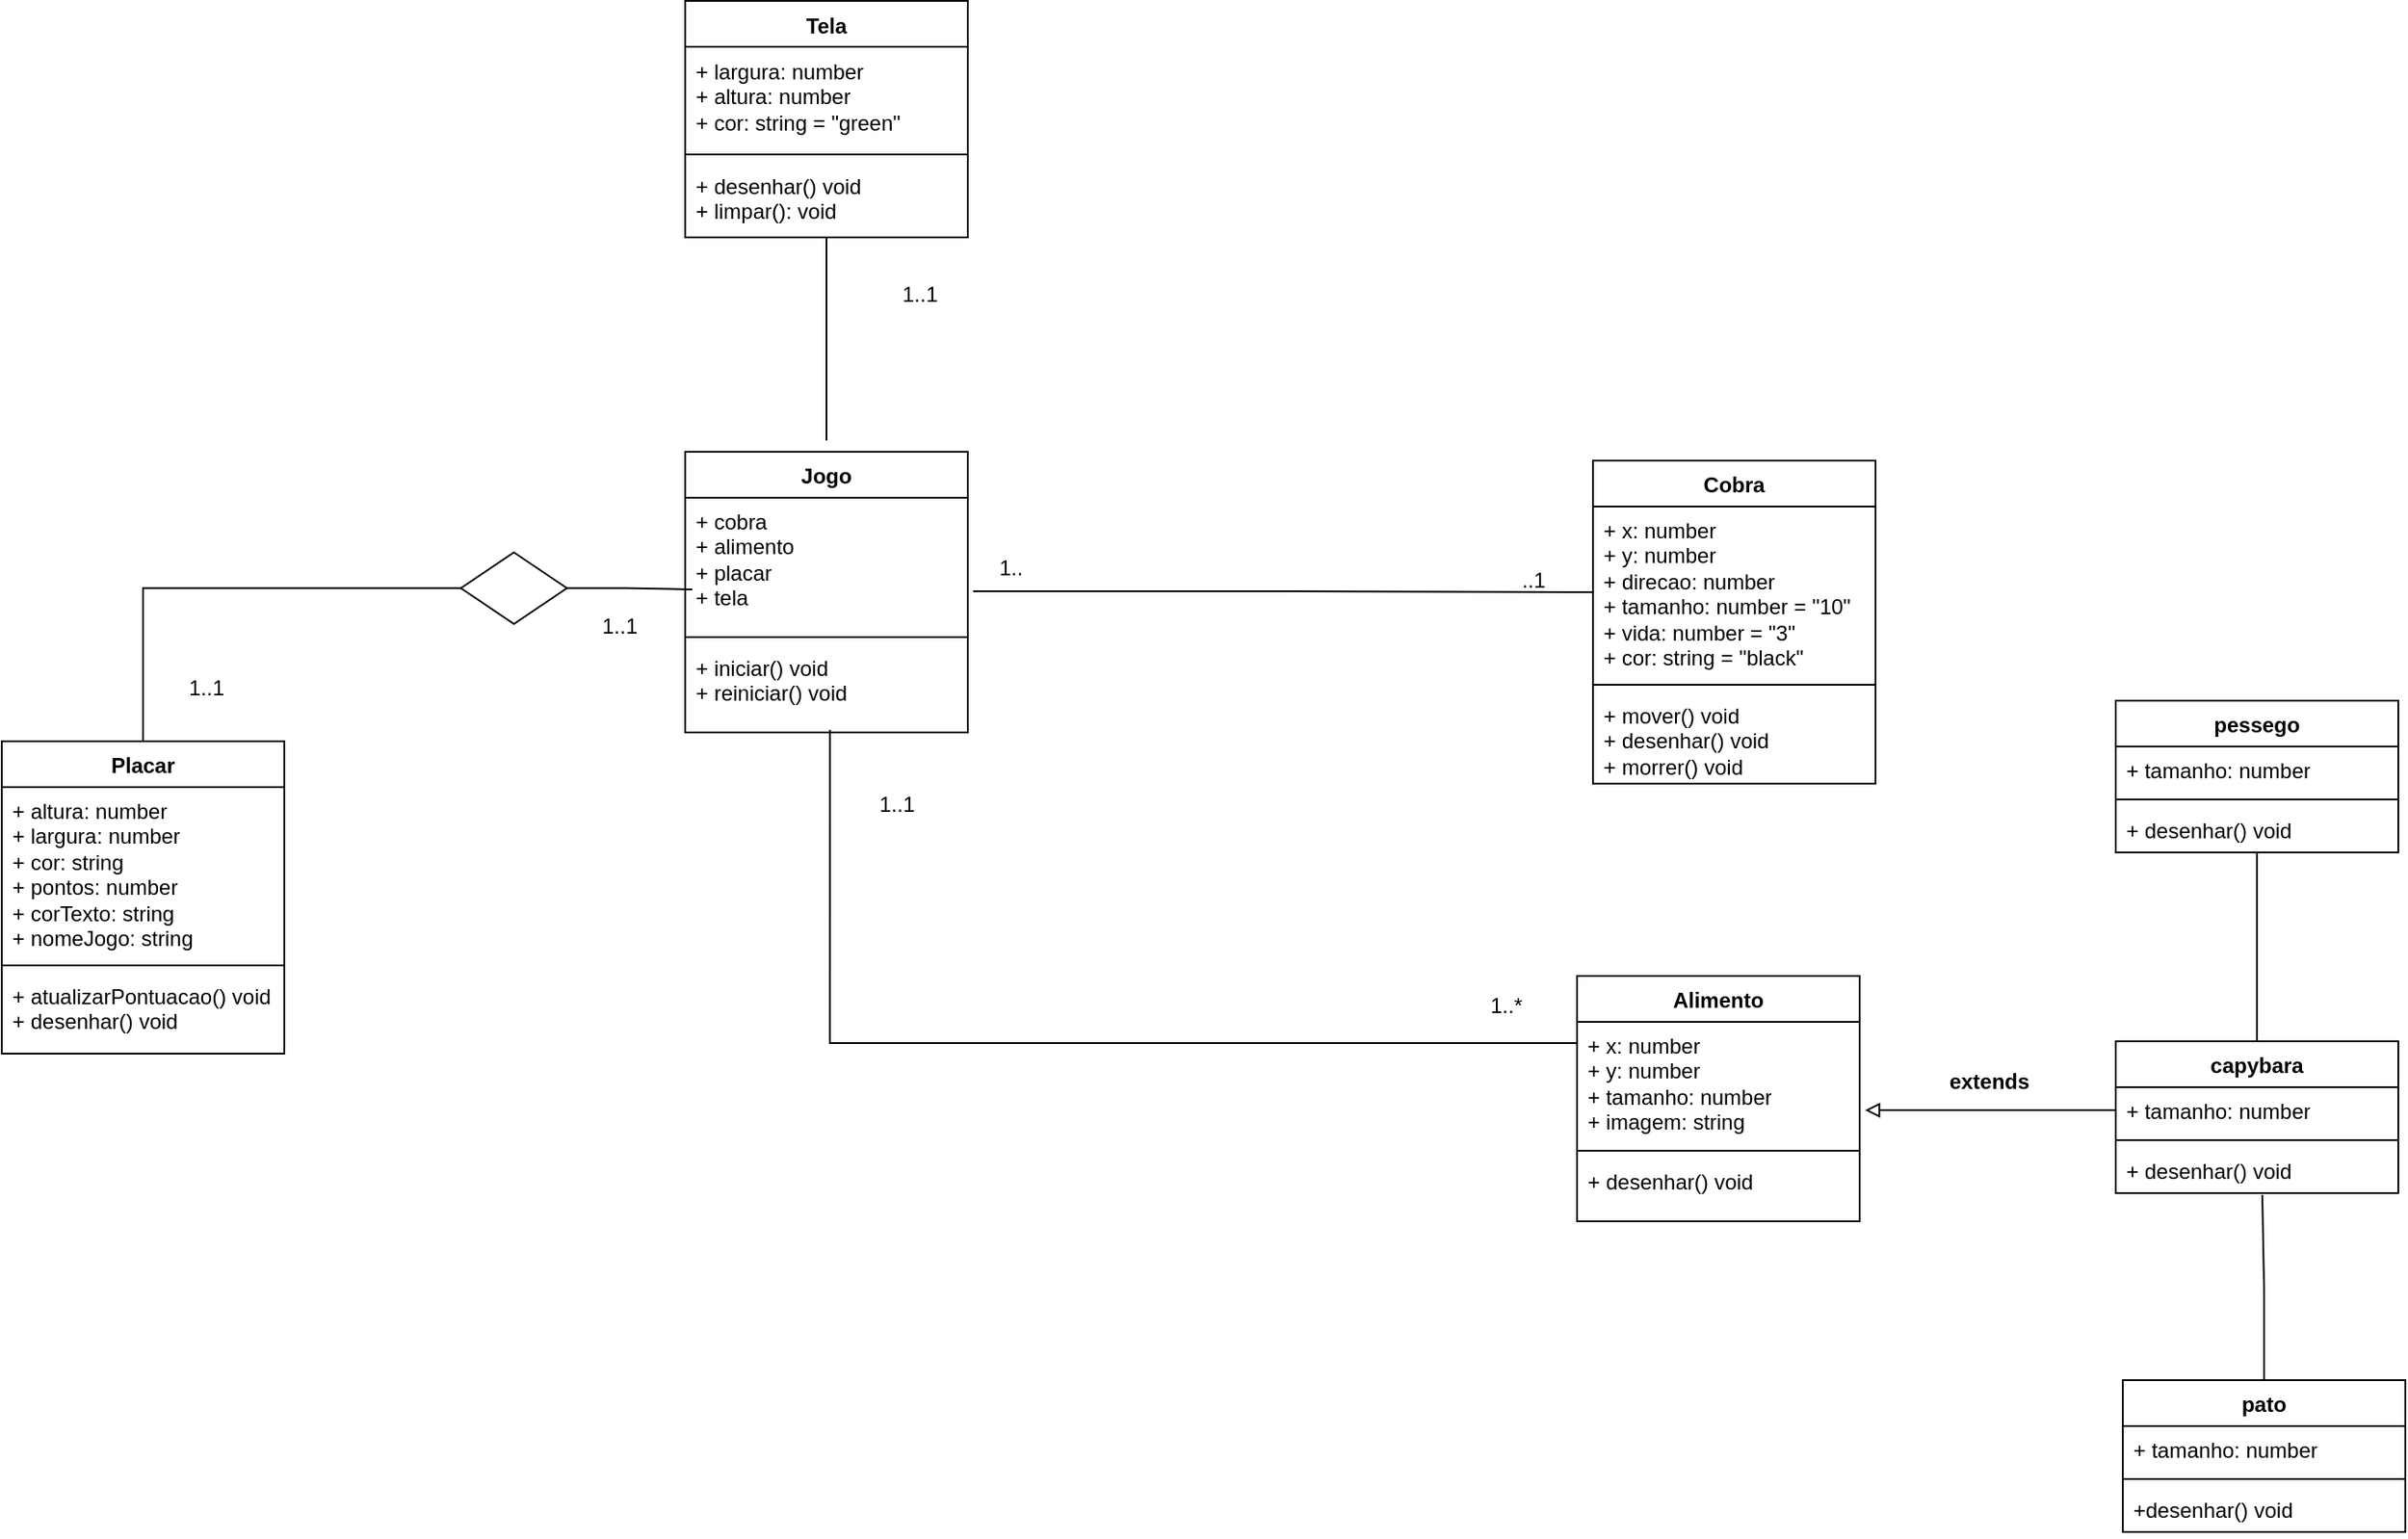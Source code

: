 <mxfile version="24.7.14">
  <diagram id="VhVZKTKOw_eeb4IVsAmx" name="Página-1">
    <mxGraphModel grid="0" page="0" gridSize="10" guides="1" tooltips="1" connect="1" arrows="1" fold="1" pageScale="1" pageWidth="827" pageHeight="1169" math="0" shadow="0">
      <root>
        <mxCell id="0" />
        <mxCell id="1" parent="0" />
        <mxCell id="J5oJSvLkzMDhDnf_ARa8-1" value="Cobra" style="swimlane;fontStyle=1;align=center;verticalAlign=top;childLayout=stackLayout;horizontal=1;startSize=26;horizontalStack=0;resizeParent=1;resizeParentMax=0;resizeLast=0;collapsible=1;marginBottom=0;whiteSpace=wrap;html=1;" vertex="1" parent="1">
          <mxGeometry x="289" y="-156" width="160" height="183" as="geometry" />
        </mxCell>
        <mxCell id="J5oJSvLkzMDhDnf_ARa8-2" value="+ x: number&amp;nbsp;&lt;div&gt;+ y: number&amp;nbsp;&lt;/div&gt;&lt;div&gt;+ direcao: number&lt;/div&gt;&lt;div&gt;+ tamanho: number = &quot;10&quot;&lt;/div&gt;&lt;div&gt;+ vida: number = &quot;3&quot;&lt;/div&gt;&lt;div&gt;+ cor: string = &quot;black&quot;&lt;/div&gt;" style="text;strokeColor=none;fillColor=none;align=left;verticalAlign=top;spacingLeft=4;spacingRight=4;overflow=hidden;rotatable=0;points=[[0,0.5],[1,0.5]];portConstraint=eastwest;whiteSpace=wrap;html=1;" vertex="1" parent="J5oJSvLkzMDhDnf_ARa8-1">
          <mxGeometry y="26" width="160" height="97" as="geometry" />
        </mxCell>
        <mxCell id="J5oJSvLkzMDhDnf_ARa8-3" value="" style="line;strokeWidth=1;fillColor=none;align=left;verticalAlign=middle;spacingTop=-1;spacingLeft=3;spacingRight=3;rotatable=0;labelPosition=right;points=[];portConstraint=eastwest;strokeColor=inherit;" vertex="1" parent="J5oJSvLkzMDhDnf_ARa8-1">
          <mxGeometry y="123" width="160" height="8" as="geometry" />
        </mxCell>
        <mxCell id="J5oJSvLkzMDhDnf_ARa8-4" value="+ mover() void&lt;div&gt;+ desenhar() void&lt;/div&gt;&lt;div&gt;+ morrer() void&lt;/div&gt;" style="text;strokeColor=none;fillColor=none;align=left;verticalAlign=top;spacingLeft=4;spacingRight=4;overflow=hidden;rotatable=0;points=[[0,0.5],[1,0.5]];portConstraint=eastwest;whiteSpace=wrap;html=1;" vertex="1" parent="J5oJSvLkzMDhDnf_ARa8-1">
          <mxGeometry y="131" width="160" height="52" as="geometry" />
        </mxCell>
        <mxCell id="wn2KJWDmwq23YS1XVBmP-16" style="edgeStyle=orthogonalEdgeStyle;rounded=0;orthogonalLoop=1;jettySize=auto;html=1;entryX=0.5;entryY=0;entryDx=0;entryDy=0;endArrow=none;endFill=0;" edge="1" parent="1" source="Ea1lsiY2Q7gKWcmrhHTC-37" target="J5oJSvLkzMDhDnf_ARa8-13">
          <mxGeometry relative="1" as="geometry" />
        </mxCell>
        <mxCell id="J5oJSvLkzMDhDnf_ARa8-5" value="Jogo" style="swimlane;fontStyle=1;align=center;verticalAlign=top;childLayout=stackLayout;horizontal=1;startSize=26;horizontalStack=0;resizeParent=1;resizeParentMax=0;resizeLast=0;collapsible=1;marginBottom=0;whiteSpace=wrap;html=1;" vertex="1" parent="1">
          <mxGeometry x="-225" y="-161" width="160" height="159" as="geometry" />
        </mxCell>
        <mxCell id="J5oJSvLkzMDhDnf_ARa8-6" value="+ cobra&lt;div&gt;+ alimento&lt;/div&gt;&lt;div&gt;+ placar&lt;/div&gt;&lt;div&gt;+ tela&lt;/div&gt;" style="text;strokeColor=none;fillColor=none;align=left;verticalAlign=top;spacingLeft=4;spacingRight=4;overflow=hidden;rotatable=0;points=[[0,0.5],[1,0.5]];portConstraint=eastwest;whiteSpace=wrap;html=1;" vertex="1" parent="J5oJSvLkzMDhDnf_ARa8-5">
          <mxGeometry y="26" width="160" height="75" as="geometry" />
        </mxCell>
        <mxCell id="J5oJSvLkzMDhDnf_ARa8-7" value="" style="line;strokeWidth=1;fillColor=none;align=left;verticalAlign=middle;spacingTop=-1;spacingLeft=3;spacingRight=3;rotatable=0;labelPosition=right;points=[];portConstraint=eastwest;strokeColor=inherit;" vertex="1" parent="J5oJSvLkzMDhDnf_ARa8-5">
          <mxGeometry y="101" width="160" height="8" as="geometry" />
        </mxCell>
        <mxCell id="J5oJSvLkzMDhDnf_ARa8-8" value="+ iniciar() void&lt;div&gt;+ reiniciar() void&lt;/div&gt;" style="text;strokeColor=none;fillColor=none;align=left;verticalAlign=top;spacingLeft=4;spacingRight=4;overflow=hidden;rotatable=0;points=[[0,0.5],[1,0.5]];portConstraint=eastwest;whiteSpace=wrap;html=1;" vertex="1" parent="J5oJSvLkzMDhDnf_ARa8-5">
          <mxGeometry y="109" width="160" height="50" as="geometry" />
        </mxCell>
        <mxCell id="wn2KJWDmwq23YS1XVBmP-18" style="edgeStyle=orthogonalEdgeStyle;rounded=0;orthogonalLoop=1;jettySize=auto;html=1;entryX=0.512;entryY=0.969;entryDx=0;entryDy=0;entryPerimeter=0;endArrow=none;endFill=0;" edge="1" parent="1" source="J5oJSvLkzMDhDnf_ARa8-9" target="J5oJSvLkzMDhDnf_ARa8-8">
          <mxGeometry relative="1" as="geometry">
            <mxPoint x="-143" y="18" as="targetPoint" />
            <Array as="points">
              <mxPoint x="-143" y="174" />
            </Array>
          </mxGeometry>
        </mxCell>
        <mxCell id="J5oJSvLkzMDhDnf_ARa8-9" value="Alimento" style="swimlane;fontStyle=1;align=center;verticalAlign=top;childLayout=stackLayout;horizontal=1;startSize=26;horizontalStack=0;resizeParent=1;resizeParentMax=0;resizeLast=0;collapsible=1;marginBottom=0;whiteSpace=wrap;html=1;" vertex="1" parent="1">
          <mxGeometry x="280" y="136" width="160" height="139" as="geometry" />
        </mxCell>
        <mxCell id="J5oJSvLkzMDhDnf_ARa8-10" value="+ x: number&lt;div&gt;+ y: number&amp;nbsp;&lt;div&gt;+ tamanho: number&lt;/div&gt;&lt;/div&gt;&lt;div&gt;+ imagem: string&lt;/div&gt;" style="text;strokeColor=none;fillColor=none;align=left;verticalAlign=top;spacingLeft=4;spacingRight=4;overflow=hidden;rotatable=0;points=[[0,0.5],[1,0.5]];portConstraint=eastwest;whiteSpace=wrap;html=1;" vertex="1" parent="J5oJSvLkzMDhDnf_ARa8-9">
          <mxGeometry y="26" width="160" height="69" as="geometry" />
        </mxCell>
        <mxCell id="J5oJSvLkzMDhDnf_ARa8-11" value="" style="line;strokeWidth=1;fillColor=none;align=left;verticalAlign=middle;spacingTop=-1;spacingLeft=3;spacingRight=3;rotatable=0;labelPosition=right;points=[];portConstraint=eastwest;strokeColor=inherit;" vertex="1" parent="J5oJSvLkzMDhDnf_ARa8-9">
          <mxGeometry y="95" width="160" height="8" as="geometry" />
        </mxCell>
        <mxCell id="J5oJSvLkzMDhDnf_ARa8-12" value="&lt;div&gt;+ desenhar() void&lt;/div&gt;" style="text;strokeColor=none;fillColor=none;align=left;verticalAlign=top;spacingLeft=4;spacingRight=4;overflow=hidden;rotatable=0;points=[[0,0.5],[1,0.5]];portConstraint=eastwest;whiteSpace=wrap;html=1;" vertex="1" parent="J5oJSvLkzMDhDnf_ARa8-9">
          <mxGeometry y="103" width="160" height="36" as="geometry" />
        </mxCell>
        <mxCell id="J5oJSvLkzMDhDnf_ARa8-13" value="Placar" style="swimlane;fontStyle=1;align=center;verticalAlign=top;childLayout=stackLayout;horizontal=1;startSize=26;horizontalStack=0;resizeParent=1;resizeParentMax=0;resizeLast=0;collapsible=1;marginBottom=0;whiteSpace=wrap;html=1;" vertex="1" parent="1">
          <mxGeometry x="-612" y="3" width="160" height="177" as="geometry" />
        </mxCell>
        <mxCell id="J5oJSvLkzMDhDnf_ARa8-14" value="&lt;div&gt;+ altura: number&lt;/div&gt;&lt;div&gt;+ largura: number&lt;/div&gt;&lt;div&gt;+ cor: string&lt;/div&gt;&lt;div&gt;+ pontos: number&lt;/div&gt;&lt;div&gt;+ corTexto: string&lt;/div&gt;&lt;div&gt;+ nomeJogo: string&lt;/div&gt;" style="text;strokeColor=none;fillColor=none;align=left;verticalAlign=top;spacingLeft=4;spacingRight=4;overflow=hidden;rotatable=0;points=[[0,0.5],[1,0.5]];portConstraint=eastwest;whiteSpace=wrap;html=1;" vertex="1" parent="J5oJSvLkzMDhDnf_ARa8-13">
          <mxGeometry y="26" width="160" height="97" as="geometry" />
        </mxCell>
        <mxCell id="J5oJSvLkzMDhDnf_ARa8-15" value="" style="line;strokeWidth=1;fillColor=none;align=left;verticalAlign=middle;spacingTop=-1;spacingLeft=3;spacingRight=3;rotatable=0;labelPosition=right;points=[];portConstraint=eastwest;strokeColor=inherit;" vertex="1" parent="J5oJSvLkzMDhDnf_ARa8-13">
          <mxGeometry y="123" width="160" height="8" as="geometry" />
        </mxCell>
        <mxCell id="J5oJSvLkzMDhDnf_ARa8-16" value="+ atualizarPontuacao() void&lt;div&gt;+ desenhar() void&lt;/div&gt;" style="text;strokeColor=none;fillColor=none;align=left;verticalAlign=top;spacingLeft=4;spacingRight=4;overflow=hidden;rotatable=0;points=[[0,0.5],[1,0.5]];portConstraint=eastwest;whiteSpace=wrap;html=1;" vertex="1" parent="J5oJSvLkzMDhDnf_ARa8-13">
          <mxGeometry y="131" width="160" height="46" as="geometry" />
        </mxCell>
        <mxCell id="wn2KJWDmwq23YS1XVBmP-17" style="edgeStyle=orthogonalEdgeStyle;rounded=0;orthogonalLoop=1;jettySize=auto;html=1;endArrow=none;endFill=0;" edge="1" parent="1" source="J5oJSvLkzMDhDnf_ARa8-21">
          <mxGeometry relative="1" as="geometry">
            <mxPoint x="-145" y="-167.364" as="targetPoint" />
          </mxGeometry>
        </mxCell>
        <mxCell id="J5oJSvLkzMDhDnf_ARa8-21" value="Tela" style="swimlane;fontStyle=1;align=center;verticalAlign=top;childLayout=stackLayout;horizontal=1;startSize=26;horizontalStack=0;resizeParent=1;resizeParentMax=0;resizeLast=0;collapsible=1;marginBottom=0;whiteSpace=wrap;html=1;" vertex="1" parent="1">
          <mxGeometry x="-225" y="-416.5" width="160" height="134" as="geometry" />
        </mxCell>
        <mxCell id="J5oJSvLkzMDhDnf_ARa8-22" value="&lt;div&gt;+ largura: number&lt;/div&gt;&lt;div&gt;+ altura: number&lt;/div&gt;&lt;div&gt;+ cor: string = &quot;green&quot;&lt;/div&gt;" style="text;strokeColor=none;fillColor=none;align=left;verticalAlign=top;spacingLeft=4;spacingRight=4;overflow=hidden;rotatable=0;points=[[0,0.5],[1,0.5]];portConstraint=eastwest;whiteSpace=wrap;html=1;" vertex="1" parent="J5oJSvLkzMDhDnf_ARa8-21">
          <mxGeometry y="26" width="160" height="57" as="geometry" />
        </mxCell>
        <mxCell id="J5oJSvLkzMDhDnf_ARa8-23" value="" style="line;strokeWidth=1;fillColor=none;align=left;verticalAlign=middle;spacingTop=-1;spacingLeft=3;spacingRight=3;rotatable=0;labelPosition=right;points=[];portConstraint=eastwest;strokeColor=inherit;" vertex="1" parent="J5oJSvLkzMDhDnf_ARa8-21">
          <mxGeometry y="83" width="160" height="8" as="geometry" />
        </mxCell>
        <mxCell id="J5oJSvLkzMDhDnf_ARa8-24" value="&lt;div&gt;+ desenhar() void&lt;br&gt;+ limpar(): void&lt;/div&gt;" style="text;strokeColor=none;fillColor=none;align=left;verticalAlign=top;spacingLeft=4;spacingRight=4;overflow=hidden;rotatable=0;points=[[0,0.5],[1,0.5]];portConstraint=eastwest;whiteSpace=wrap;html=1;" vertex="1" parent="J5oJSvLkzMDhDnf_ARa8-21">
          <mxGeometry y="91" width="160" height="43" as="geometry" />
        </mxCell>
        <mxCell id="wn2KJWDmwq23YS1XVBmP-7" style="edgeStyle=orthogonalEdgeStyle;rounded=0;orthogonalLoop=1;jettySize=auto;html=1;startArrow=none;startFill=0;shadow=0;endArrow=none;endFill=0;exitX=1.019;exitY=0.707;exitDx=0;exitDy=0;exitPerimeter=0;" edge="1" parent="1" source="J5oJSvLkzMDhDnf_ARa8-6" target="J5oJSvLkzMDhDnf_ARa8-2">
          <mxGeometry relative="1" as="geometry">
            <mxPoint x="54" y="-84" as="sourcePoint" />
          </mxGeometry>
        </mxCell>
        <mxCell id="wn2KJWDmwq23YS1XVBmP-11" value="1.." style="text;html=1;align=center;verticalAlign=middle;resizable=0;points=[];autosize=1;strokeColor=none;fillColor=none;" vertex="1" parent="1">
          <mxGeometry x="-57" y="-108" width="31" height="26" as="geometry" />
        </mxCell>
        <mxCell id="wn2KJWDmwq23YS1XVBmP-13" value="1..1" style="text;html=1;align=center;verticalAlign=middle;whiteSpace=wrap;rounded=0;" vertex="1" parent="1">
          <mxGeometry x="-122" y="-265" width="60" height="30" as="geometry" />
        </mxCell>
        <mxCell id="7JTBmxtXtVpcZO_zdtaH-1" value="..1" style="text;html=1;align=center;verticalAlign=middle;resizable=0;points=[];autosize=1;strokeColor=none;fillColor=none;" vertex="1" parent="1">
          <mxGeometry x="239" y="-101" width="31" height="26" as="geometry" />
        </mxCell>
        <mxCell id="Ea1lsiY2Q7gKWcmrhHTC-1" value="1..1" style="text;html=1;align=center;verticalAlign=middle;whiteSpace=wrap;rounded=0;" vertex="1" parent="1">
          <mxGeometry x="-292" y="-77" width="60" height="30" as="geometry" />
        </mxCell>
        <mxCell id="Ea1lsiY2Q7gKWcmrhHTC-2" value="1..1" style="text;html=1;align=center;verticalAlign=middle;whiteSpace=wrap;rounded=0;" vertex="1" parent="1">
          <mxGeometry x="-526" y="-42" width="60" height="30" as="geometry" />
        </mxCell>
        <mxCell id="Ea1lsiY2Q7gKWcmrhHTC-34" value="1..*" style="text;html=1;align=center;verticalAlign=middle;whiteSpace=wrap;rounded=0;" vertex="1" parent="1">
          <mxGeometry x="210" y="138" width="60" height="30" as="geometry" />
        </mxCell>
        <mxCell id="Ea1lsiY2Q7gKWcmrhHTC-35" value="1..1" style="text;html=1;align=center;verticalAlign=middle;whiteSpace=wrap;rounded=0;" vertex="1" parent="1">
          <mxGeometry x="-135" y="12" width="60" height="54" as="geometry" />
        </mxCell>
        <mxCell id="Ea1lsiY2Q7gKWcmrhHTC-37" value="" style="rhombus;whiteSpace=wrap;html=1;" vertex="1" parent="1">
          <mxGeometry x="-352" y="-104" width="60" height="40.5" as="geometry" />
        </mxCell>
        <mxCell id="Ea1lsiY2Q7gKWcmrhHTC-39" style="edgeStyle=orthogonalEdgeStyle;rounded=0;orthogonalLoop=1;jettySize=auto;html=1;entryX=0.025;entryY=0.693;entryDx=0;entryDy=0;entryPerimeter=0;endArrow=none;endFill=0;" edge="1" parent="1" source="Ea1lsiY2Q7gKWcmrhHTC-37" target="J5oJSvLkzMDhDnf_ARa8-6">
          <mxGeometry relative="1" as="geometry" />
        </mxCell>
        <mxCell id="Ea1lsiY2Q7gKWcmrhHTC-40" value="capybara" style="swimlane;fontStyle=1;align=center;verticalAlign=top;childLayout=stackLayout;horizontal=1;startSize=26;horizontalStack=0;resizeParent=1;resizeParentMax=0;resizeLast=0;collapsible=1;marginBottom=0;whiteSpace=wrap;html=1;" vertex="1" parent="1">
          <mxGeometry x="585" y="173" width="160" height="86" as="geometry" />
        </mxCell>
        <mxCell id="Ea1lsiY2Q7gKWcmrhHTC-41" value="+ tamanho: number" style="text;strokeColor=none;fillColor=none;align=left;verticalAlign=top;spacingLeft=4;spacingRight=4;overflow=hidden;rotatable=0;points=[[0,0.5],[1,0.5]];portConstraint=eastwest;whiteSpace=wrap;html=1;" vertex="1" parent="Ea1lsiY2Q7gKWcmrhHTC-40">
          <mxGeometry y="26" width="160" height="26" as="geometry" />
        </mxCell>
        <mxCell id="Ea1lsiY2Q7gKWcmrhHTC-42" value="" style="line;strokeWidth=1;fillColor=none;align=left;verticalAlign=middle;spacingTop=-1;spacingLeft=3;spacingRight=3;rotatable=0;labelPosition=right;points=[];portConstraint=eastwest;strokeColor=inherit;" vertex="1" parent="Ea1lsiY2Q7gKWcmrhHTC-40">
          <mxGeometry y="52" width="160" height="8" as="geometry" />
        </mxCell>
        <mxCell id="Ea1lsiY2Q7gKWcmrhHTC-43" value="+ desenhar() void" style="text;strokeColor=none;fillColor=none;align=left;verticalAlign=top;spacingLeft=4;spacingRight=4;overflow=hidden;rotatable=0;points=[[0,0.5],[1,0.5]];portConstraint=eastwest;whiteSpace=wrap;html=1;" vertex="1" parent="Ea1lsiY2Q7gKWcmrhHTC-40">
          <mxGeometry y="60" width="160" height="26" as="geometry" />
        </mxCell>
        <mxCell id="Ea1lsiY2Q7gKWcmrhHTC-59" style="edgeStyle=orthogonalEdgeStyle;rounded=0;orthogonalLoop=1;jettySize=auto;html=1;endArrow=none;endFill=0;" edge="1" parent="1" source="Ea1lsiY2Q7gKWcmrhHTC-44" target="Ea1lsiY2Q7gKWcmrhHTC-40">
          <mxGeometry relative="1" as="geometry" />
        </mxCell>
        <mxCell id="Ea1lsiY2Q7gKWcmrhHTC-44" value="pessego" style="swimlane;fontStyle=1;align=center;verticalAlign=top;childLayout=stackLayout;horizontal=1;startSize=26;horizontalStack=0;resizeParent=1;resizeParentMax=0;resizeLast=0;collapsible=1;marginBottom=0;whiteSpace=wrap;html=1;" vertex="1" parent="1">
          <mxGeometry x="585" y="-20" width="160" height="86" as="geometry" />
        </mxCell>
        <mxCell id="Ea1lsiY2Q7gKWcmrhHTC-45" value="+ tamanho: number" style="text;strokeColor=none;fillColor=none;align=left;verticalAlign=top;spacingLeft=4;spacingRight=4;overflow=hidden;rotatable=0;points=[[0,0.5],[1,0.5]];portConstraint=eastwest;whiteSpace=wrap;html=1;" vertex="1" parent="Ea1lsiY2Q7gKWcmrhHTC-44">
          <mxGeometry y="26" width="160" height="26" as="geometry" />
        </mxCell>
        <mxCell id="Ea1lsiY2Q7gKWcmrhHTC-46" value="" style="line;strokeWidth=1;fillColor=none;align=left;verticalAlign=middle;spacingTop=-1;spacingLeft=3;spacingRight=3;rotatable=0;labelPosition=right;points=[];portConstraint=eastwest;strokeColor=inherit;" vertex="1" parent="Ea1lsiY2Q7gKWcmrhHTC-44">
          <mxGeometry y="52" width="160" height="8" as="geometry" />
        </mxCell>
        <mxCell id="Ea1lsiY2Q7gKWcmrhHTC-47" value="+ desenhar() void" style="text;strokeColor=none;fillColor=none;align=left;verticalAlign=top;spacingLeft=4;spacingRight=4;overflow=hidden;rotatable=0;points=[[0,0.5],[1,0.5]];portConstraint=eastwest;whiteSpace=wrap;html=1;" vertex="1" parent="Ea1lsiY2Q7gKWcmrhHTC-44">
          <mxGeometry y="60" width="160" height="26" as="geometry" />
        </mxCell>
        <mxCell id="Ea1lsiY2Q7gKWcmrhHTC-55" style="edgeStyle=orthogonalEdgeStyle;rounded=0;orthogonalLoop=1;jettySize=auto;html=1;endArrow=none;endFill=0;" edge="1" parent="1" source="Ea1lsiY2Q7gKWcmrhHTC-48">
          <mxGeometry relative="1" as="geometry">
            <mxPoint x="668" y="260" as="targetPoint" />
          </mxGeometry>
        </mxCell>
        <mxCell id="Ea1lsiY2Q7gKWcmrhHTC-48" value="pato" style="swimlane;fontStyle=1;align=center;verticalAlign=top;childLayout=stackLayout;horizontal=1;startSize=26;horizontalStack=0;resizeParent=1;resizeParentMax=0;resizeLast=0;collapsible=1;marginBottom=0;whiteSpace=wrap;html=1;" vertex="1" parent="1">
          <mxGeometry x="589" y="365" width="160" height="86" as="geometry" />
        </mxCell>
        <mxCell id="Ea1lsiY2Q7gKWcmrhHTC-49" value="+ tamanho: number" style="text;strokeColor=none;fillColor=none;align=left;verticalAlign=top;spacingLeft=4;spacingRight=4;overflow=hidden;rotatable=0;points=[[0,0.5],[1,0.5]];portConstraint=eastwest;whiteSpace=wrap;html=1;" vertex="1" parent="Ea1lsiY2Q7gKWcmrhHTC-48">
          <mxGeometry y="26" width="160" height="26" as="geometry" />
        </mxCell>
        <mxCell id="Ea1lsiY2Q7gKWcmrhHTC-50" value="" style="line;strokeWidth=1;fillColor=none;align=left;verticalAlign=middle;spacingTop=-1;spacingLeft=3;spacingRight=3;rotatable=0;labelPosition=right;points=[];portConstraint=eastwest;strokeColor=inherit;" vertex="1" parent="Ea1lsiY2Q7gKWcmrhHTC-48">
          <mxGeometry y="52" width="160" height="8" as="geometry" />
        </mxCell>
        <mxCell id="Ea1lsiY2Q7gKWcmrhHTC-51" value="+desenhar() void" style="text;strokeColor=none;fillColor=none;align=left;verticalAlign=top;spacingLeft=4;spacingRight=4;overflow=hidden;rotatable=0;points=[[0,0.5],[1,0.5]];portConstraint=eastwest;whiteSpace=wrap;html=1;" vertex="1" parent="Ea1lsiY2Q7gKWcmrhHTC-48">
          <mxGeometry y="60" width="160" height="26" as="geometry" />
        </mxCell>
        <mxCell id="Ea1lsiY2Q7gKWcmrhHTC-57" style="edgeStyle=orthogonalEdgeStyle;rounded=0;orthogonalLoop=1;jettySize=auto;html=1;entryX=1.019;entryY=0.725;entryDx=0;entryDy=0;entryPerimeter=0;endArrow=block;endFill=0;" edge="1" parent="1" source="Ea1lsiY2Q7gKWcmrhHTC-41" target="J5oJSvLkzMDhDnf_ARa8-10">
          <mxGeometry relative="1" as="geometry" />
        </mxCell>
        <mxCell id="Ea1lsiY2Q7gKWcmrhHTC-58" value="extends" style="text;align=center;fontStyle=1;verticalAlign=middle;spacingLeft=3;spacingRight=3;strokeColor=none;rotatable=0;points=[[0,0.5],[1,0.5]];portConstraint=eastwest;html=1;" vertex="1" parent="1">
          <mxGeometry x="473" y="183" width="80" height="26" as="geometry" />
        </mxCell>
      </root>
    </mxGraphModel>
  </diagram>
</mxfile>
